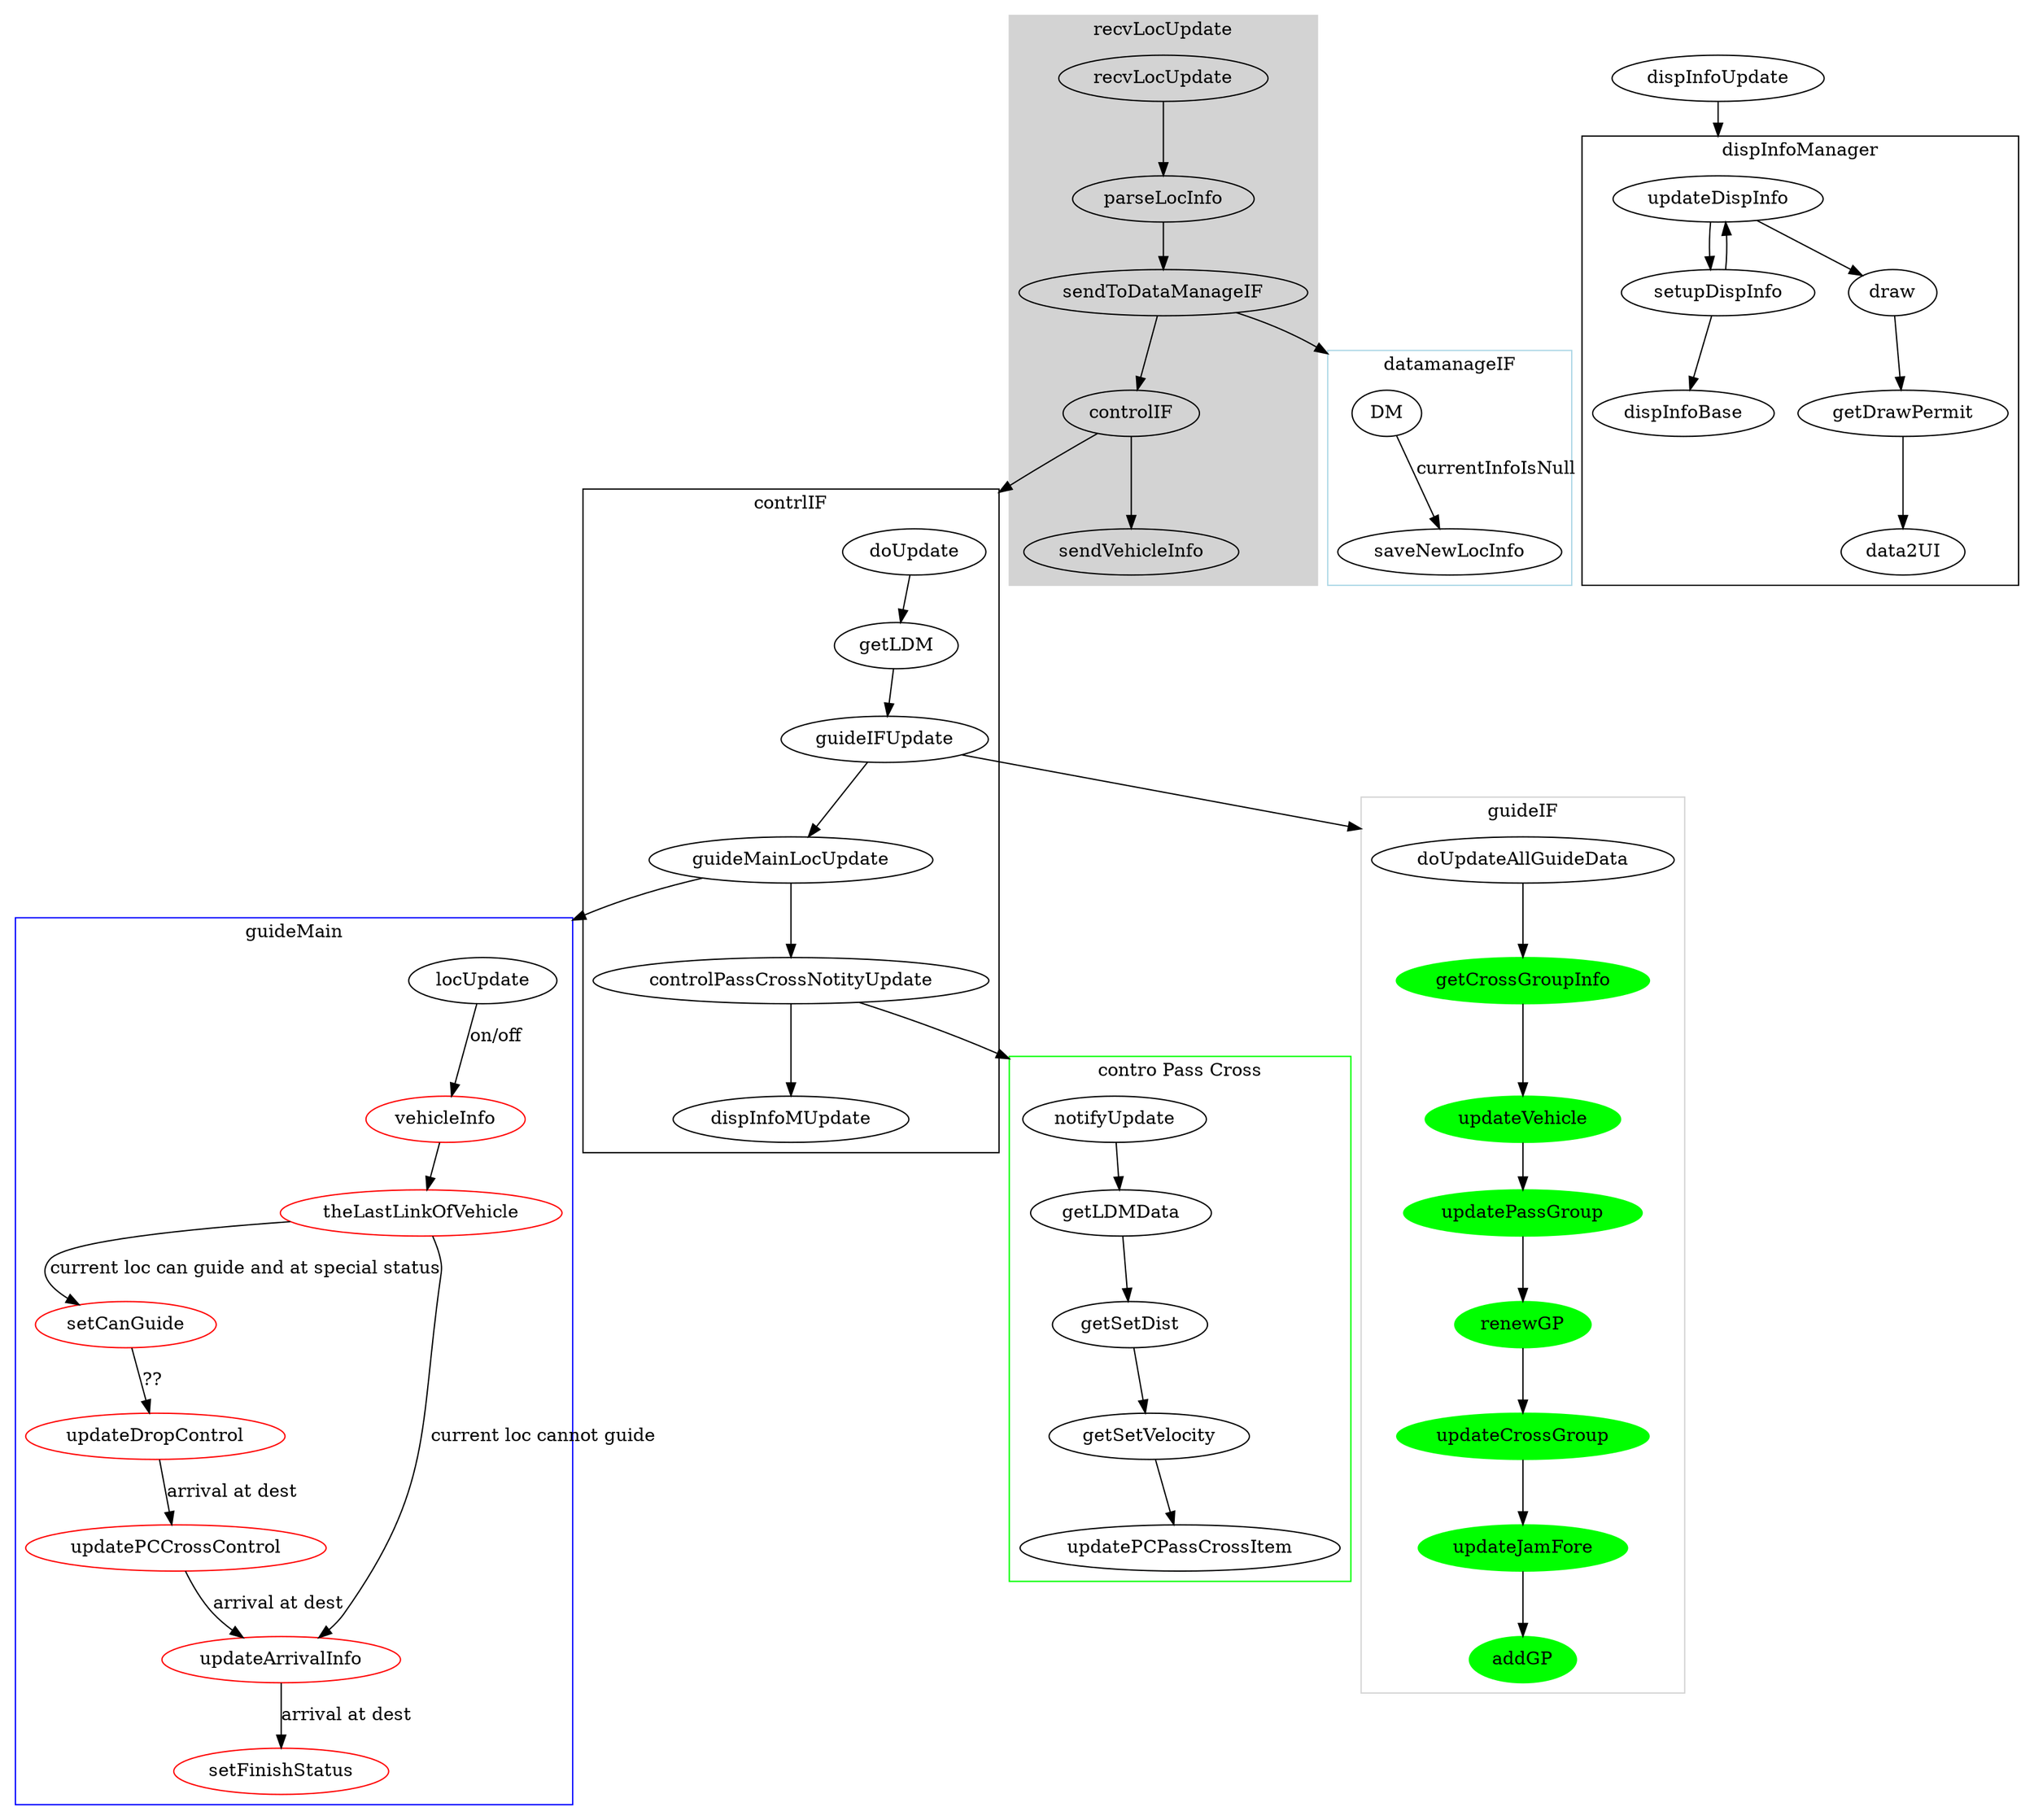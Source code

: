 digraph G {
	compound = true;
	
	subgraph cluster_recv{
		recvLocUpdate -> parseLocInfo -> sendToDataManageIF -> controlIF -> sendVehicleInfo ;
		node[style=filled, color=white];
		color = lightgrey;
		style = filled;
		label = "recvLocUpdate";
		
	}
	
	controlIF -> doUpdate [lhead = cluster_controlIF];
	
	subgraph cluster_DM{
		color = lightblue;
		label = "datamanageIF";
		DM -> saveNewLocInfo [label="currentInfoIsNull"];
		
	}
	sendToDataManageIF -> DM [lhead = cluster_DM];
	
	subgraph cluster_controlIF{
		label ="contrlIF";
		doUpdate -> getLDM -> guideIFUpdate -> guideMainLocUpdate -> controlPassCrossNotityUpdate -> dispInfoMUpdate ;
		
	}
	guideIFUpdate -> doUpdateAllGuideData [lhead = cluster_guideIF];
	guideMainLocUpdate -> locUpdate [lhead = cluster_guideMain];
	controlPassCrossNotityUpdate -> notifyUpdate [lhead = cluster_controlPC];
	dispInfoUpdate -> updateDispInfo [lhead = cluster_dispInfoMan];

	subgraph cluster_guideIF{
		node[style=filled, color = green];
		color = lightgrey;
		label = "guideIF";
		doUpdateAllGuideData -> getCrossGroupInfo -> updateVehicle -> updatePassGroup -> renewGP -> updateCrossGroup -> updateJamFore -> addGP;
		
	}
	
	subgraph cluster_guideMain{
		label = "guideMain";
		node [color = red];
		color = blue;
		
		locUpdate -> vehicleInfo [label="on/off"];
		vehicleInfo -> theLastLinkOfVehicle ;
		theLastLinkOfVehicle -> setCanGuide [label = "current loc can guide and at special status"];
		setCanGuide -> updateDropControl [label="??"];
		updateDropControl -> updatePCCrossControl -> updateArrivalInfo -> setFinishStatus [label="arrival at dest"];
		
		theLastLinkOfVehicle -> updateArrivalInfo [label=" current loc cannot guide"];
	}

	subgraph cluster_controlPC{
		notifyUpdate -> getLDMData -> getSetDist -> getSetVelocity -> updatePCPassCrossItem;
		node[color=cyan];
		color=green;
		label = "contro Pass Cross";
		
	}

	subgraph cluster_dispInfoMan{
		updateDispInfo -> setupDispInfo -> updateDispInfo -> draw;
		setupDispInfo -> dispInfoBase;
		draw -> getDrawPermit -> data2UI;
		node[color = yellow];
		label="dispInfoManager";
		
}

}
